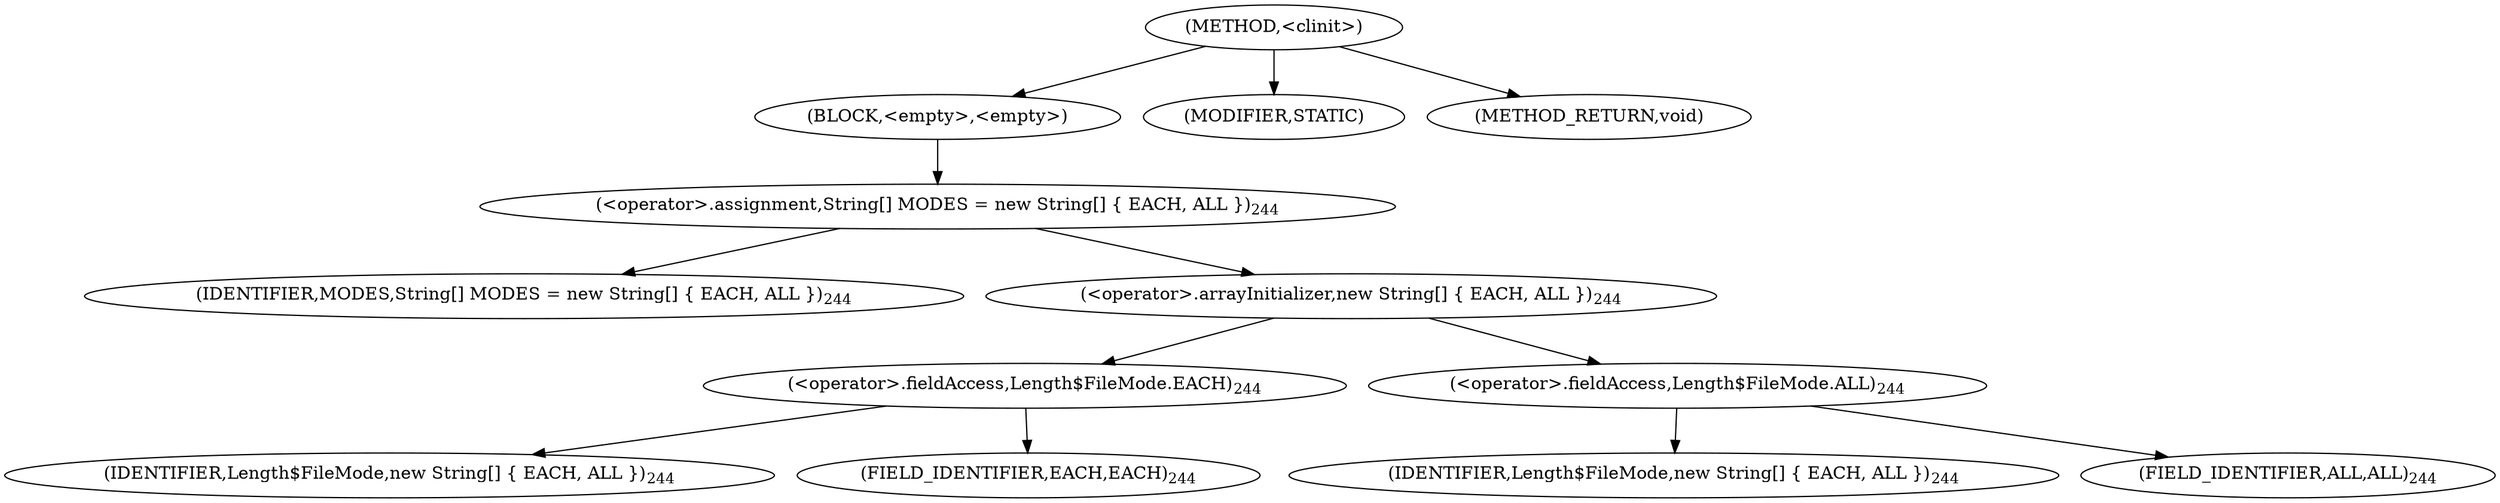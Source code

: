 digraph "&lt;clinit&gt;" {  
"730" [label = <(METHOD,&lt;clinit&gt;)> ]
"731" [label = <(BLOCK,&lt;empty&gt;,&lt;empty&gt;)> ]
"732" [label = <(&lt;operator&gt;.assignment,String[] MODES = new String[] { EACH, ALL })<SUB>244</SUB>> ]
"733" [label = <(IDENTIFIER,MODES,String[] MODES = new String[] { EACH, ALL })<SUB>244</SUB>> ]
"734" [label = <(&lt;operator&gt;.arrayInitializer,new String[] { EACH, ALL })<SUB>244</SUB>> ]
"735" [label = <(&lt;operator&gt;.fieldAccess,Length$FileMode.EACH)<SUB>244</SUB>> ]
"736" [label = <(IDENTIFIER,Length$FileMode,new String[] { EACH, ALL })<SUB>244</SUB>> ]
"737" [label = <(FIELD_IDENTIFIER,EACH,EACH)<SUB>244</SUB>> ]
"738" [label = <(&lt;operator&gt;.fieldAccess,Length$FileMode.ALL)<SUB>244</SUB>> ]
"739" [label = <(IDENTIFIER,Length$FileMode,new String[] { EACH, ALL })<SUB>244</SUB>> ]
"740" [label = <(FIELD_IDENTIFIER,ALL,ALL)<SUB>244</SUB>> ]
"741" [label = <(MODIFIER,STATIC)> ]
"742" [label = <(METHOD_RETURN,void)> ]
  "730" -> "731" 
  "730" -> "741" 
  "730" -> "742" 
  "731" -> "732" 
  "732" -> "733" 
  "732" -> "734" 
  "734" -> "735" 
  "734" -> "738" 
  "735" -> "736" 
  "735" -> "737" 
  "738" -> "739" 
  "738" -> "740" 
}
